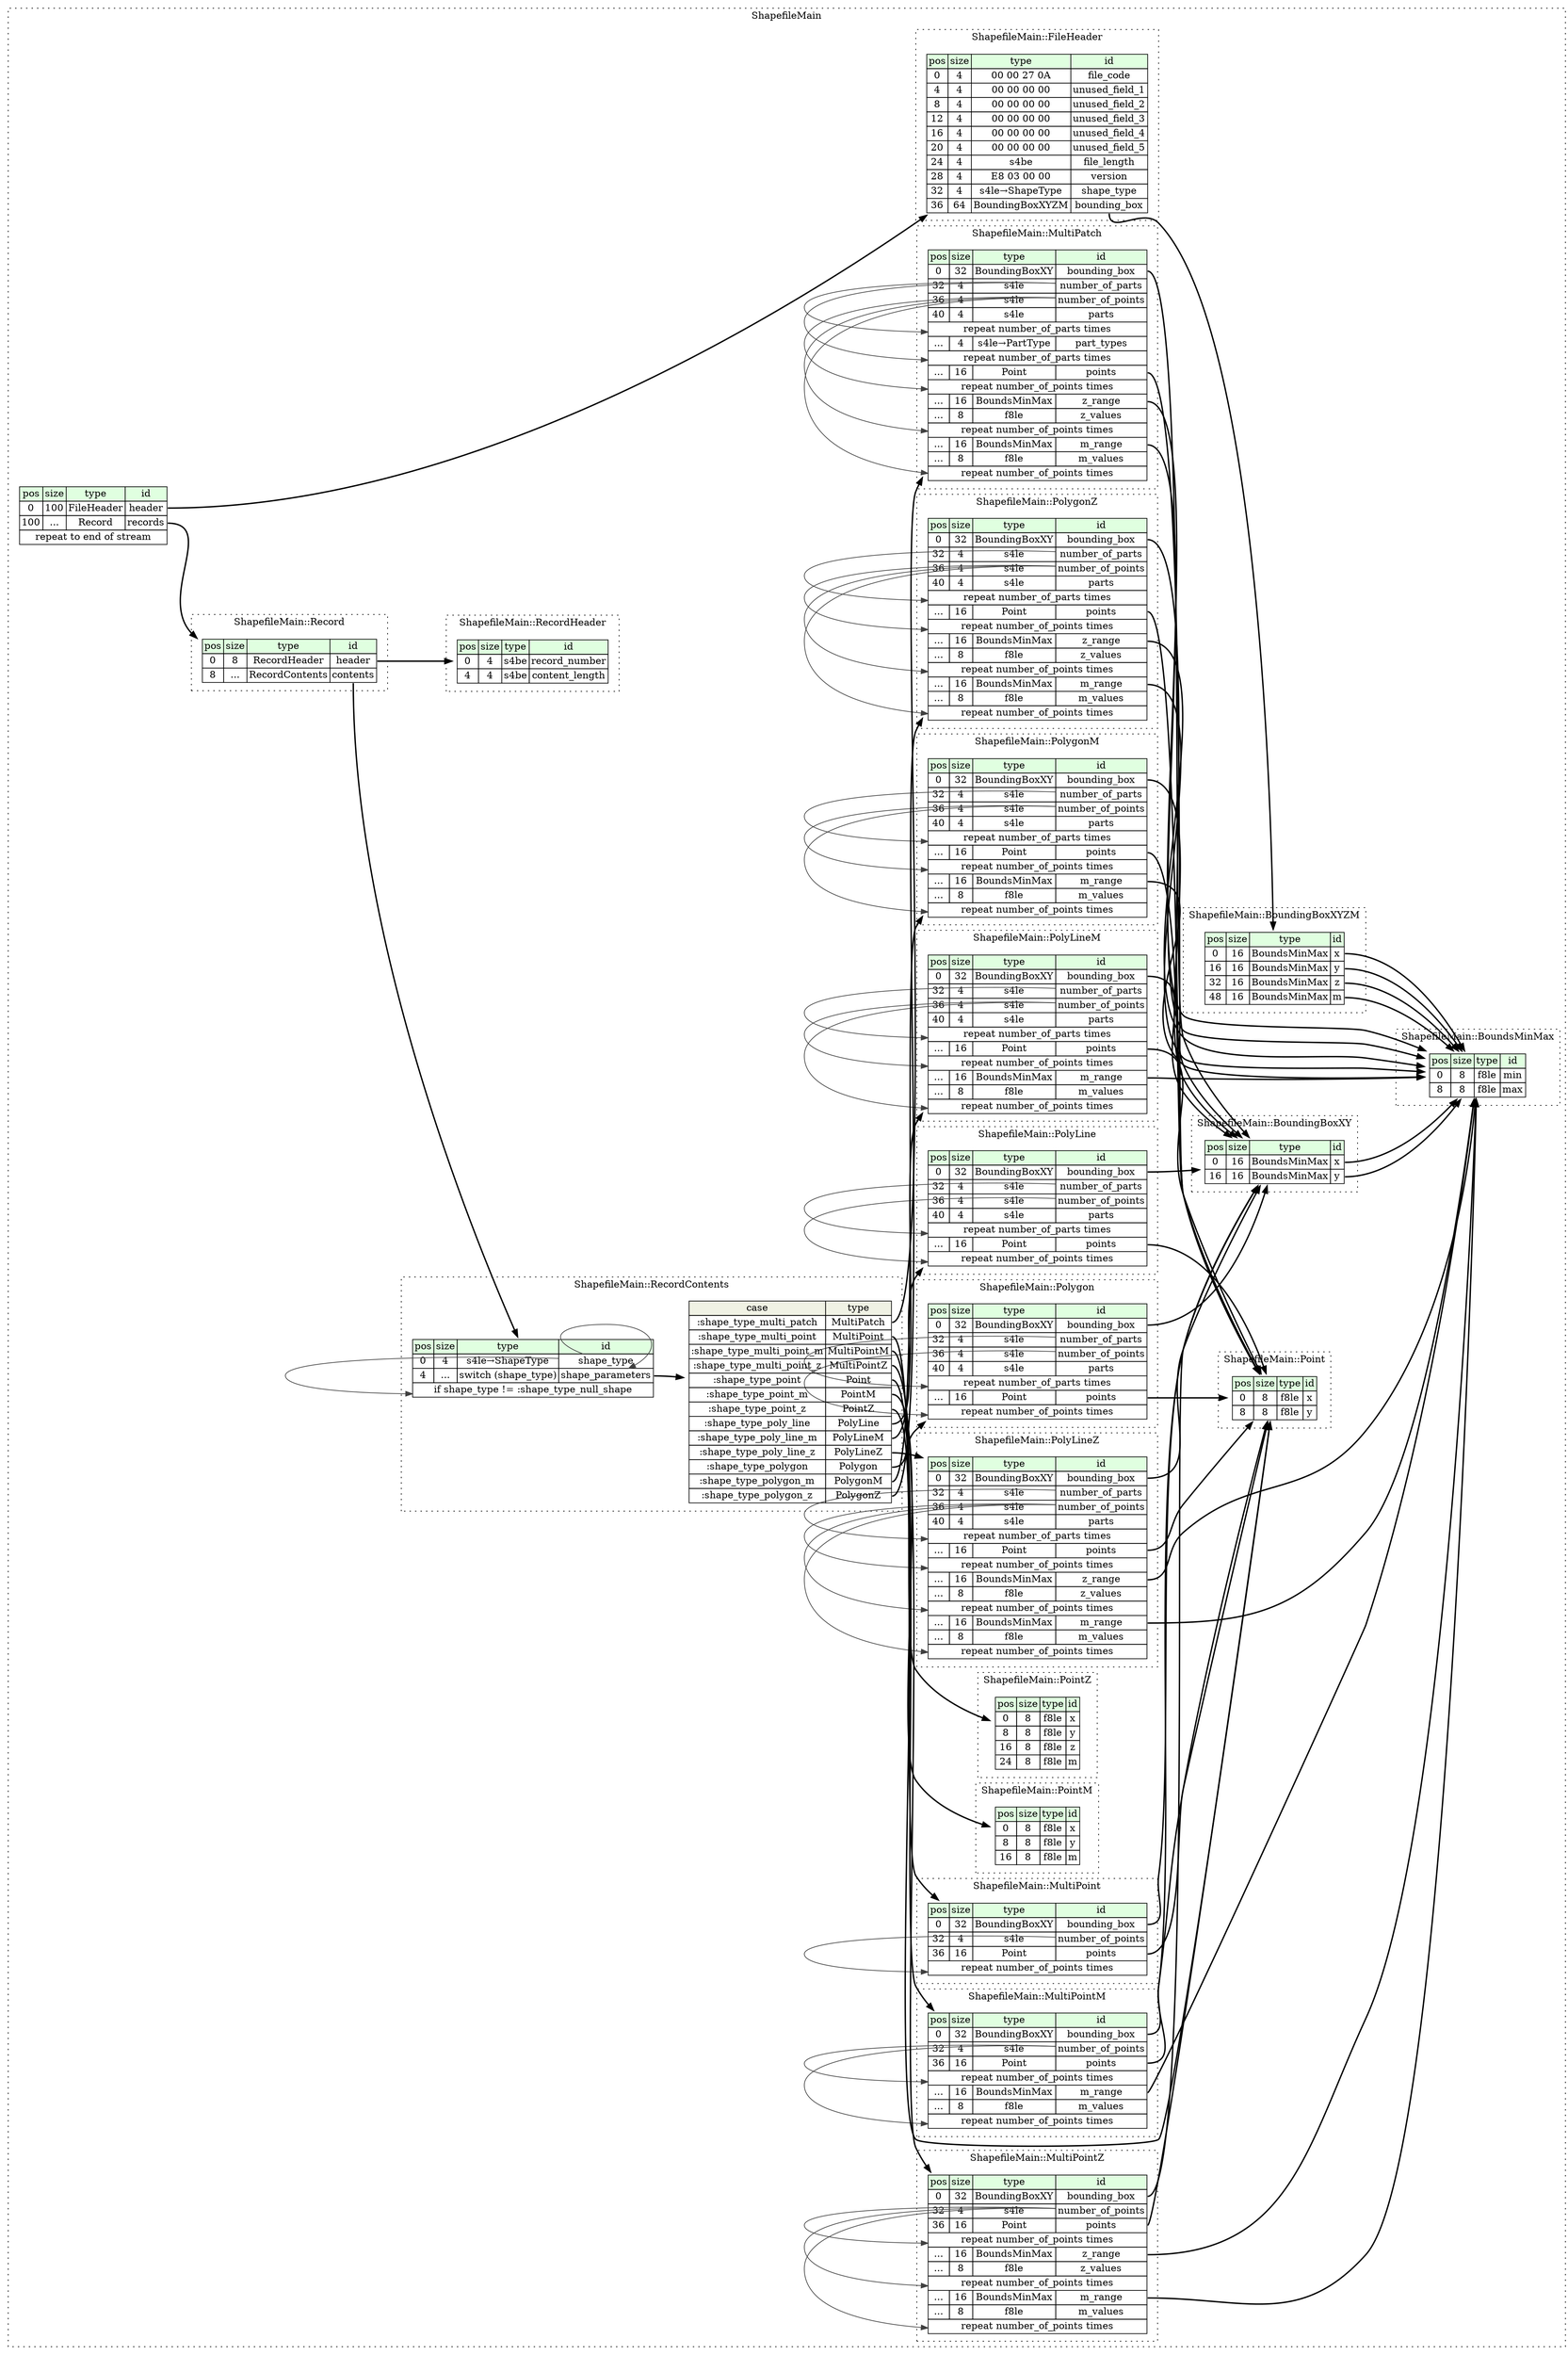 digraph {
	rankdir=LR;
	node [shape=plaintext];
	subgraph cluster__shapefile_main {
		label="ShapefileMain";
		graph[style=dotted];

		shapefile_main__seq [label=<<TABLE BORDER="0" CELLBORDER="1" CELLSPACING="0">
			<TR><TD BGCOLOR="#E0FFE0">pos</TD><TD BGCOLOR="#E0FFE0">size</TD><TD BGCOLOR="#E0FFE0">type</TD><TD BGCOLOR="#E0FFE0">id</TD></TR>
			<TR><TD PORT="header_pos">0</TD><TD PORT="header_size">100</TD><TD>FileHeader</TD><TD PORT="header_type">header</TD></TR>
			<TR><TD PORT="records_pos">100</TD><TD PORT="records_size">...</TD><TD>Record</TD><TD PORT="records_type">records</TD></TR>
			<TR><TD COLSPAN="4" PORT="records__repeat">repeat to end of stream</TD></TR>
		</TABLE>>];
		subgraph cluster__bounding_box_x_y {
			label="ShapefileMain::BoundingBoxXY";
			graph[style=dotted];

			bounding_box_x_y__seq [label=<<TABLE BORDER="0" CELLBORDER="1" CELLSPACING="0">
				<TR><TD BGCOLOR="#E0FFE0">pos</TD><TD BGCOLOR="#E0FFE0">size</TD><TD BGCOLOR="#E0FFE0">type</TD><TD BGCOLOR="#E0FFE0">id</TD></TR>
				<TR><TD PORT="x_pos">0</TD><TD PORT="x_size">16</TD><TD>BoundsMinMax</TD><TD PORT="x_type">x</TD></TR>
				<TR><TD PORT="y_pos">16</TD><TD PORT="y_size">16</TD><TD>BoundsMinMax</TD><TD PORT="y_type">y</TD></TR>
			</TABLE>>];
		}
		subgraph cluster__bounding_box_x_y_z_m {
			label="ShapefileMain::BoundingBoxXYZM";
			graph[style=dotted];

			bounding_box_x_y_z_m__seq [label=<<TABLE BORDER="0" CELLBORDER="1" CELLSPACING="0">
				<TR><TD BGCOLOR="#E0FFE0">pos</TD><TD BGCOLOR="#E0FFE0">size</TD><TD BGCOLOR="#E0FFE0">type</TD><TD BGCOLOR="#E0FFE0">id</TD></TR>
				<TR><TD PORT="x_pos">0</TD><TD PORT="x_size">16</TD><TD>BoundsMinMax</TD><TD PORT="x_type">x</TD></TR>
				<TR><TD PORT="y_pos">16</TD><TD PORT="y_size">16</TD><TD>BoundsMinMax</TD><TD PORT="y_type">y</TD></TR>
				<TR><TD PORT="z_pos">32</TD><TD PORT="z_size">16</TD><TD>BoundsMinMax</TD><TD PORT="z_type">z</TD></TR>
				<TR><TD PORT="m_pos">48</TD><TD PORT="m_size">16</TD><TD>BoundsMinMax</TD><TD PORT="m_type">m</TD></TR>
			</TABLE>>];
		}
		subgraph cluster__bounds_min_max {
			label="ShapefileMain::BoundsMinMax";
			graph[style=dotted];

			bounds_min_max__seq [label=<<TABLE BORDER="0" CELLBORDER="1" CELLSPACING="0">
				<TR><TD BGCOLOR="#E0FFE0">pos</TD><TD BGCOLOR="#E0FFE0">size</TD><TD BGCOLOR="#E0FFE0">type</TD><TD BGCOLOR="#E0FFE0">id</TD></TR>
				<TR><TD PORT="min_pos">0</TD><TD PORT="min_size">8</TD><TD>f8le</TD><TD PORT="min_type">min</TD></TR>
				<TR><TD PORT="max_pos">8</TD><TD PORT="max_size">8</TD><TD>f8le</TD><TD PORT="max_type">max</TD></TR>
			</TABLE>>];
		}
		subgraph cluster__file_header {
			label="ShapefileMain::FileHeader";
			graph[style=dotted];

			file_header__seq [label=<<TABLE BORDER="0" CELLBORDER="1" CELLSPACING="0">
				<TR><TD BGCOLOR="#E0FFE0">pos</TD><TD BGCOLOR="#E0FFE0">size</TD><TD BGCOLOR="#E0FFE0">type</TD><TD BGCOLOR="#E0FFE0">id</TD></TR>
				<TR><TD PORT="file_code_pos">0</TD><TD PORT="file_code_size">4</TD><TD>00 00 27 0A</TD><TD PORT="file_code_type">file_code</TD></TR>
				<TR><TD PORT="unused_field_1_pos">4</TD><TD PORT="unused_field_1_size">4</TD><TD>00 00 00 00</TD><TD PORT="unused_field_1_type">unused_field_1</TD></TR>
				<TR><TD PORT="unused_field_2_pos">8</TD><TD PORT="unused_field_2_size">4</TD><TD>00 00 00 00</TD><TD PORT="unused_field_2_type">unused_field_2</TD></TR>
				<TR><TD PORT="unused_field_3_pos">12</TD><TD PORT="unused_field_3_size">4</TD><TD>00 00 00 00</TD><TD PORT="unused_field_3_type">unused_field_3</TD></TR>
				<TR><TD PORT="unused_field_4_pos">16</TD><TD PORT="unused_field_4_size">4</TD><TD>00 00 00 00</TD><TD PORT="unused_field_4_type">unused_field_4</TD></TR>
				<TR><TD PORT="unused_field_5_pos">20</TD><TD PORT="unused_field_5_size">4</TD><TD>00 00 00 00</TD><TD PORT="unused_field_5_type">unused_field_5</TD></TR>
				<TR><TD PORT="file_length_pos">24</TD><TD PORT="file_length_size">4</TD><TD>s4be</TD><TD PORT="file_length_type">file_length</TD></TR>
				<TR><TD PORT="version_pos">28</TD><TD PORT="version_size">4</TD><TD>E8 03 00 00</TD><TD PORT="version_type">version</TD></TR>
				<TR><TD PORT="shape_type_pos">32</TD><TD PORT="shape_type_size">4</TD><TD>s4le→ShapeType</TD><TD PORT="shape_type_type">shape_type</TD></TR>
				<TR><TD PORT="bounding_box_pos">36</TD><TD PORT="bounding_box_size">64</TD><TD>BoundingBoxXYZM</TD><TD PORT="bounding_box_type">bounding_box</TD></TR>
			</TABLE>>];
		}
		subgraph cluster__multi_patch {
			label="ShapefileMain::MultiPatch";
			graph[style=dotted];

			multi_patch__seq [label=<<TABLE BORDER="0" CELLBORDER="1" CELLSPACING="0">
				<TR><TD BGCOLOR="#E0FFE0">pos</TD><TD BGCOLOR="#E0FFE0">size</TD><TD BGCOLOR="#E0FFE0">type</TD><TD BGCOLOR="#E0FFE0">id</TD></TR>
				<TR><TD PORT="bounding_box_pos">0</TD><TD PORT="bounding_box_size">32</TD><TD>BoundingBoxXY</TD><TD PORT="bounding_box_type">bounding_box</TD></TR>
				<TR><TD PORT="number_of_parts_pos">32</TD><TD PORT="number_of_parts_size">4</TD><TD>s4le</TD><TD PORT="number_of_parts_type">number_of_parts</TD></TR>
				<TR><TD PORT="number_of_points_pos">36</TD><TD PORT="number_of_points_size">4</TD><TD>s4le</TD><TD PORT="number_of_points_type">number_of_points</TD></TR>
				<TR><TD PORT="parts_pos">40</TD><TD PORT="parts_size">4</TD><TD>s4le</TD><TD PORT="parts_type">parts</TD></TR>
				<TR><TD COLSPAN="4" PORT="parts__repeat">repeat number_of_parts times</TD></TR>
				<TR><TD PORT="part_types_pos">...</TD><TD PORT="part_types_size">4</TD><TD>s4le→PartType</TD><TD PORT="part_types_type">part_types</TD></TR>
				<TR><TD COLSPAN="4" PORT="part_types__repeat">repeat number_of_parts times</TD></TR>
				<TR><TD PORT="points_pos">...</TD><TD PORT="points_size">16</TD><TD>Point</TD><TD PORT="points_type">points</TD></TR>
				<TR><TD COLSPAN="4" PORT="points__repeat">repeat number_of_points times</TD></TR>
				<TR><TD PORT="z_range_pos">...</TD><TD PORT="z_range_size">16</TD><TD>BoundsMinMax</TD><TD PORT="z_range_type">z_range</TD></TR>
				<TR><TD PORT="z_values_pos">...</TD><TD PORT="z_values_size">8</TD><TD>f8le</TD><TD PORT="z_values_type">z_values</TD></TR>
				<TR><TD COLSPAN="4" PORT="z_values__repeat">repeat number_of_points times</TD></TR>
				<TR><TD PORT="m_range_pos">...</TD><TD PORT="m_range_size">16</TD><TD>BoundsMinMax</TD><TD PORT="m_range_type">m_range</TD></TR>
				<TR><TD PORT="m_values_pos">...</TD><TD PORT="m_values_size">8</TD><TD>f8le</TD><TD PORT="m_values_type">m_values</TD></TR>
				<TR><TD COLSPAN="4" PORT="m_values__repeat">repeat number_of_points times</TD></TR>
			</TABLE>>];
		}
		subgraph cluster__multi_point {
			label="ShapefileMain::MultiPoint";
			graph[style=dotted];

			multi_point__seq [label=<<TABLE BORDER="0" CELLBORDER="1" CELLSPACING="0">
				<TR><TD BGCOLOR="#E0FFE0">pos</TD><TD BGCOLOR="#E0FFE0">size</TD><TD BGCOLOR="#E0FFE0">type</TD><TD BGCOLOR="#E0FFE0">id</TD></TR>
				<TR><TD PORT="bounding_box_pos">0</TD><TD PORT="bounding_box_size">32</TD><TD>BoundingBoxXY</TD><TD PORT="bounding_box_type">bounding_box</TD></TR>
				<TR><TD PORT="number_of_points_pos">32</TD><TD PORT="number_of_points_size">4</TD><TD>s4le</TD><TD PORT="number_of_points_type">number_of_points</TD></TR>
				<TR><TD PORT="points_pos">36</TD><TD PORT="points_size">16</TD><TD>Point</TD><TD PORT="points_type">points</TD></TR>
				<TR><TD COLSPAN="4" PORT="points__repeat">repeat number_of_points times</TD></TR>
			</TABLE>>];
		}
		subgraph cluster__multi_point_m {
			label="ShapefileMain::MultiPointM";
			graph[style=dotted];

			multi_point_m__seq [label=<<TABLE BORDER="0" CELLBORDER="1" CELLSPACING="0">
				<TR><TD BGCOLOR="#E0FFE0">pos</TD><TD BGCOLOR="#E0FFE0">size</TD><TD BGCOLOR="#E0FFE0">type</TD><TD BGCOLOR="#E0FFE0">id</TD></TR>
				<TR><TD PORT="bounding_box_pos">0</TD><TD PORT="bounding_box_size">32</TD><TD>BoundingBoxXY</TD><TD PORT="bounding_box_type">bounding_box</TD></TR>
				<TR><TD PORT="number_of_points_pos">32</TD><TD PORT="number_of_points_size">4</TD><TD>s4le</TD><TD PORT="number_of_points_type">number_of_points</TD></TR>
				<TR><TD PORT="points_pos">36</TD><TD PORT="points_size">16</TD><TD>Point</TD><TD PORT="points_type">points</TD></TR>
				<TR><TD COLSPAN="4" PORT="points__repeat">repeat number_of_points times</TD></TR>
				<TR><TD PORT="m_range_pos">...</TD><TD PORT="m_range_size">16</TD><TD>BoundsMinMax</TD><TD PORT="m_range_type">m_range</TD></TR>
				<TR><TD PORT="m_values_pos">...</TD><TD PORT="m_values_size">8</TD><TD>f8le</TD><TD PORT="m_values_type">m_values</TD></TR>
				<TR><TD COLSPAN="4" PORT="m_values__repeat">repeat number_of_points times</TD></TR>
			</TABLE>>];
		}
		subgraph cluster__multi_point_z {
			label="ShapefileMain::MultiPointZ";
			graph[style=dotted];

			multi_point_z__seq [label=<<TABLE BORDER="0" CELLBORDER="1" CELLSPACING="0">
				<TR><TD BGCOLOR="#E0FFE0">pos</TD><TD BGCOLOR="#E0FFE0">size</TD><TD BGCOLOR="#E0FFE0">type</TD><TD BGCOLOR="#E0FFE0">id</TD></TR>
				<TR><TD PORT="bounding_box_pos">0</TD><TD PORT="bounding_box_size">32</TD><TD>BoundingBoxXY</TD><TD PORT="bounding_box_type">bounding_box</TD></TR>
				<TR><TD PORT="number_of_points_pos">32</TD><TD PORT="number_of_points_size">4</TD><TD>s4le</TD><TD PORT="number_of_points_type">number_of_points</TD></TR>
				<TR><TD PORT="points_pos">36</TD><TD PORT="points_size">16</TD><TD>Point</TD><TD PORT="points_type">points</TD></TR>
				<TR><TD COLSPAN="4" PORT="points__repeat">repeat number_of_points times</TD></TR>
				<TR><TD PORT="z_range_pos">...</TD><TD PORT="z_range_size">16</TD><TD>BoundsMinMax</TD><TD PORT="z_range_type">z_range</TD></TR>
				<TR><TD PORT="z_values_pos">...</TD><TD PORT="z_values_size">8</TD><TD>f8le</TD><TD PORT="z_values_type">z_values</TD></TR>
				<TR><TD COLSPAN="4" PORT="z_values__repeat">repeat number_of_points times</TD></TR>
				<TR><TD PORT="m_range_pos">...</TD><TD PORT="m_range_size">16</TD><TD>BoundsMinMax</TD><TD PORT="m_range_type">m_range</TD></TR>
				<TR><TD PORT="m_values_pos">...</TD><TD PORT="m_values_size">8</TD><TD>f8le</TD><TD PORT="m_values_type">m_values</TD></TR>
				<TR><TD COLSPAN="4" PORT="m_values__repeat">repeat number_of_points times</TD></TR>
			</TABLE>>];
		}
		subgraph cluster__point {
			label="ShapefileMain::Point";
			graph[style=dotted];

			point__seq [label=<<TABLE BORDER="0" CELLBORDER="1" CELLSPACING="0">
				<TR><TD BGCOLOR="#E0FFE0">pos</TD><TD BGCOLOR="#E0FFE0">size</TD><TD BGCOLOR="#E0FFE0">type</TD><TD BGCOLOR="#E0FFE0">id</TD></TR>
				<TR><TD PORT="x_pos">0</TD><TD PORT="x_size">8</TD><TD>f8le</TD><TD PORT="x_type">x</TD></TR>
				<TR><TD PORT="y_pos">8</TD><TD PORT="y_size">8</TD><TD>f8le</TD><TD PORT="y_type">y</TD></TR>
			</TABLE>>];
		}
		subgraph cluster__point_m {
			label="ShapefileMain::PointM";
			graph[style=dotted];

			point_m__seq [label=<<TABLE BORDER="0" CELLBORDER="1" CELLSPACING="0">
				<TR><TD BGCOLOR="#E0FFE0">pos</TD><TD BGCOLOR="#E0FFE0">size</TD><TD BGCOLOR="#E0FFE0">type</TD><TD BGCOLOR="#E0FFE0">id</TD></TR>
				<TR><TD PORT="x_pos">0</TD><TD PORT="x_size">8</TD><TD>f8le</TD><TD PORT="x_type">x</TD></TR>
				<TR><TD PORT="y_pos">8</TD><TD PORT="y_size">8</TD><TD>f8le</TD><TD PORT="y_type">y</TD></TR>
				<TR><TD PORT="m_pos">16</TD><TD PORT="m_size">8</TD><TD>f8le</TD><TD PORT="m_type">m</TD></TR>
			</TABLE>>];
		}
		subgraph cluster__point_z {
			label="ShapefileMain::PointZ";
			graph[style=dotted];

			point_z__seq [label=<<TABLE BORDER="0" CELLBORDER="1" CELLSPACING="0">
				<TR><TD BGCOLOR="#E0FFE0">pos</TD><TD BGCOLOR="#E0FFE0">size</TD><TD BGCOLOR="#E0FFE0">type</TD><TD BGCOLOR="#E0FFE0">id</TD></TR>
				<TR><TD PORT="x_pos">0</TD><TD PORT="x_size">8</TD><TD>f8le</TD><TD PORT="x_type">x</TD></TR>
				<TR><TD PORT="y_pos">8</TD><TD PORT="y_size">8</TD><TD>f8le</TD><TD PORT="y_type">y</TD></TR>
				<TR><TD PORT="z_pos">16</TD><TD PORT="z_size">8</TD><TD>f8le</TD><TD PORT="z_type">z</TD></TR>
				<TR><TD PORT="m_pos">24</TD><TD PORT="m_size">8</TD><TD>f8le</TD><TD PORT="m_type">m</TD></TR>
			</TABLE>>];
		}
		subgraph cluster__poly_line {
			label="ShapefileMain::PolyLine";
			graph[style=dotted];

			poly_line__seq [label=<<TABLE BORDER="0" CELLBORDER="1" CELLSPACING="0">
				<TR><TD BGCOLOR="#E0FFE0">pos</TD><TD BGCOLOR="#E0FFE0">size</TD><TD BGCOLOR="#E0FFE0">type</TD><TD BGCOLOR="#E0FFE0">id</TD></TR>
				<TR><TD PORT="bounding_box_pos">0</TD><TD PORT="bounding_box_size">32</TD><TD>BoundingBoxXY</TD><TD PORT="bounding_box_type">bounding_box</TD></TR>
				<TR><TD PORT="number_of_parts_pos">32</TD><TD PORT="number_of_parts_size">4</TD><TD>s4le</TD><TD PORT="number_of_parts_type">number_of_parts</TD></TR>
				<TR><TD PORT="number_of_points_pos">36</TD><TD PORT="number_of_points_size">4</TD><TD>s4le</TD><TD PORT="number_of_points_type">number_of_points</TD></TR>
				<TR><TD PORT="parts_pos">40</TD><TD PORT="parts_size">4</TD><TD>s4le</TD><TD PORT="parts_type">parts</TD></TR>
				<TR><TD COLSPAN="4" PORT="parts__repeat">repeat number_of_parts times</TD></TR>
				<TR><TD PORT="points_pos">...</TD><TD PORT="points_size">16</TD><TD>Point</TD><TD PORT="points_type">points</TD></TR>
				<TR><TD COLSPAN="4" PORT="points__repeat">repeat number_of_points times</TD></TR>
			</TABLE>>];
		}
		subgraph cluster__poly_line_m {
			label="ShapefileMain::PolyLineM";
			graph[style=dotted];

			poly_line_m__seq [label=<<TABLE BORDER="0" CELLBORDER="1" CELLSPACING="0">
				<TR><TD BGCOLOR="#E0FFE0">pos</TD><TD BGCOLOR="#E0FFE0">size</TD><TD BGCOLOR="#E0FFE0">type</TD><TD BGCOLOR="#E0FFE0">id</TD></TR>
				<TR><TD PORT="bounding_box_pos">0</TD><TD PORT="bounding_box_size">32</TD><TD>BoundingBoxXY</TD><TD PORT="bounding_box_type">bounding_box</TD></TR>
				<TR><TD PORT="number_of_parts_pos">32</TD><TD PORT="number_of_parts_size">4</TD><TD>s4le</TD><TD PORT="number_of_parts_type">number_of_parts</TD></TR>
				<TR><TD PORT="number_of_points_pos">36</TD><TD PORT="number_of_points_size">4</TD><TD>s4le</TD><TD PORT="number_of_points_type">number_of_points</TD></TR>
				<TR><TD PORT="parts_pos">40</TD><TD PORT="parts_size">4</TD><TD>s4le</TD><TD PORT="parts_type">parts</TD></TR>
				<TR><TD COLSPAN="4" PORT="parts__repeat">repeat number_of_parts times</TD></TR>
				<TR><TD PORT="points_pos">...</TD><TD PORT="points_size">16</TD><TD>Point</TD><TD PORT="points_type">points</TD></TR>
				<TR><TD COLSPAN="4" PORT="points__repeat">repeat number_of_points times</TD></TR>
				<TR><TD PORT="m_range_pos">...</TD><TD PORT="m_range_size">16</TD><TD>BoundsMinMax</TD><TD PORT="m_range_type">m_range</TD></TR>
				<TR><TD PORT="m_values_pos">...</TD><TD PORT="m_values_size">8</TD><TD>f8le</TD><TD PORT="m_values_type">m_values</TD></TR>
				<TR><TD COLSPAN="4" PORT="m_values__repeat">repeat number_of_points times</TD></TR>
			</TABLE>>];
		}
		subgraph cluster__poly_line_z {
			label="ShapefileMain::PolyLineZ";
			graph[style=dotted];

			poly_line_z__seq [label=<<TABLE BORDER="0" CELLBORDER="1" CELLSPACING="0">
				<TR><TD BGCOLOR="#E0FFE0">pos</TD><TD BGCOLOR="#E0FFE0">size</TD><TD BGCOLOR="#E0FFE0">type</TD><TD BGCOLOR="#E0FFE0">id</TD></TR>
				<TR><TD PORT="bounding_box_pos">0</TD><TD PORT="bounding_box_size">32</TD><TD>BoundingBoxXY</TD><TD PORT="bounding_box_type">bounding_box</TD></TR>
				<TR><TD PORT="number_of_parts_pos">32</TD><TD PORT="number_of_parts_size">4</TD><TD>s4le</TD><TD PORT="number_of_parts_type">number_of_parts</TD></TR>
				<TR><TD PORT="number_of_points_pos">36</TD><TD PORT="number_of_points_size">4</TD><TD>s4le</TD><TD PORT="number_of_points_type">number_of_points</TD></TR>
				<TR><TD PORT="parts_pos">40</TD><TD PORT="parts_size">4</TD><TD>s4le</TD><TD PORT="parts_type">parts</TD></TR>
				<TR><TD COLSPAN="4" PORT="parts__repeat">repeat number_of_parts times</TD></TR>
				<TR><TD PORT="points_pos">...</TD><TD PORT="points_size">16</TD><TD>Point</TD><TD PORT="points_type">points</TD></TR>
				<TR><TD COLSPAN="4" PORT="points__repeat">repeat number_of_points times</TD></TR>
				<TR><TD PORT="z_range_pos">...</TD><TD PORT="z_range_size">16</TD><TD>BoundsMinMax</TD><TD PORT="z_range_type">z_range</TD></TR>
				<TR><TD PORT="z_values_pos">...</TD><TD PORT="z_values_size">8</TD><TD>f8le</TD><TD PORT="z_values_type">z_values</TD></TR>
				<TR><TD COLSPAN="4" PORT="z_values__repeat">repeat number_of_points times</TD></TR>
				<TR><TD PORT="m_range_pos">...</TD><TD PORT="m_range_size">16</TD><TD>BoundsMinMax</TD><TD PORT="m_range_type">m_range</TD></TR>
				<TR><TD PORT="m_values_pos">...</TD><TD PORT="m_values_size">8</TD><TD>f8le</TD><TD PORT="m_values_type">m_values</TD></TR>
				<TR><TD COLSPAN="4" PORT="m_values__repeat">repeat number_of_points times</TD></TR>
			</TABLE>>];
		}
		subgraph cluster__polygon {
			label="ShapefileMain::Polygon";
			graph[style=dotted];

			polygon__seq [label=<<TABLE BORDER="0" CELLBORDER="1" CELLSPACING="0">
				<TR><TD BGCOLOR="#E0FFE0">pos</TD><TD BGCOLOR="#E0FFE0">size</TD><TD BGCOLOR="#E0FFE0">type</TD><TD BGCOLOR="#E0FFE0">id</TD></TR>
				<TR><TD PORT="bounding_box_pos">0</TD><TD PORT="bounding_box_size">32</TD><TD>BoundingBoxXY</TD><TD PORT="bounding_box_type">bounding_box</TD></TR>
				<TR><TD PORT="number_of_parts_pos">32</TD><TD PORT="number_of_parts_size">4</TD><TD>s4le</TD><TD PORT="number_of_parts_type">number_of_parts</TD></TR>
				<TR><TD PORT="number_of_points_pos">36</TD><TD PORT="number_of_points_size">4</TD><TD>s4le</TD><TD PORT="number_of_points_type">number_of_points</TD></TR>
				<TR><TD PORT="parts_pos">40</TD><TD PORT="parts_size">4</TD><TD>s4le</TD><TD PORT="parts_type">parts</TD></TR>
				<TR><TD COLSPAN="4" PORT="parts__repeat">repeat number_of_parts times</TD></TR>
				<TR><TD PORT="points_pos">...</TD><TD PORT="points_size">16</TD><TD>Point</TD><TD PORT="points_type">points</TD></TR>
				<TR><TD COLSPAN="4" PORT="points__repeat">repeat number_of_points times</TD></TR>
			</TABLE>>];
		}
		subgraph cluster__polygon_m {
			label="ShapefileMain::PolygonM";
			graph[style=dotted];

			polygon_m__seq [label=<<TABLE BORDER="0" CELLBORDER="1" CELLSPACING="0">
				<TR><TD BGCOLOR="#E0FFE0">pos</TD><TD BGCOLOR="#E0FFE0">size</TD><TD BGCOLOR="#E0FFE0">type</TD><TD BGCOLOR="#E0FFE0">id</TD></TR>
				<TR><TD PORT="bounding_box_pos">0</TD><TD PORT="bounding_box_size">32</TD><TD>BoundingBoxXY</TD><TD PORT="bounding_box_type">bounding_box</TD></TR>
				<TR><TD PORT="number_of_parts_pos">32</TD><TD PORT="number_of_parts_size">4</TD><TD>s4le</TD><TD PORT="number_of_parts_type">number_of_parts</TD></TR>
				<TR><TD PORT="number_of_points_pos">36</TD><TD PORT="number_of_points_size">4</TD><TD>s4le</TD><TD PORT="number_of_points_type">number_of_points</TD></TR>
				<TR><TD PORT="parts_pos">40</TD><TD PORT="parts_size">4</TD><TD>s4le</TD><TD PORT="parts_type">parts</TD></TR>
				<TR><TD COLSPAN="4" PORT="parts__repeat">repeat number_of_parts times</TD></TR>
				<TR><TD PORT="points_pos">...</TD><TD PORT="points_size">16</TD><TD>Point</TD><TD PORT="points_type">points</TD></TR>
				<TR><TD COLSPAN="4" PORT="points__repeat">repeat number_of_points times</TD></TR>
				<TR><TD PORT="m_range_pos">...</TD><TD PORT="m_range_size">16</TD><TD>BoundsMinMax</TD><TD PORT="m_range_type">m_range</TD></TR>
				<TR><TD PORT="m_values_pos">...</TD><TD PORT="m_values_size">8</TD><TD>f8le</TD><TD PORT="m_values_type">m_values</TD></TR>
				<TR><TD COLSPAN="4" PORT="m_values__repeat">repeat number_of_points times</TD></TR>
			</TABLE>>];
		}
		subgraph cluster__polygon_z {
			label="ShapefileMain::PolygonZ";
			graph[style=dotted];

			polygon_z__seq [label=<<TABLE BORDER="0" CELLBORDER="1" CELLSPACING="0">
				<TR><TD BGCOLOR="#E0FFE0">pos</TD><TD BGCOLOR="#E0FFE0">size</TD><TD BGCOLOR="#E0FFE0">type</TD><TD BGCOLOR="#E0FFE0">id</TD></TR>
				<TR><TD PORT="bounding_box_pos">0</TD><TD PORT="bounding_box_size">32</TD><TD>BoundingBoxXY</TD><TD PORT="bounding_box_type">bounding_box</TD></TR>
				<TR><TD PORT="number_of_parts_pos">32</TD><TD PORT="number_of_parts_size">4</TD><TD>s4le</TD><TD PORT="number_of_parts_type">number_of_parts</TD></TR>
				<TR><TD PORT="number_of_points_pos">36</TD><TD PORT="number_of_points_size">4</TD><TD>s4le</TD><TD PORT="number_of_points_type">number_of_points</TD></TR>
				<TR><TD PORT="parts_pos">40</TD><TD PORT="parts_size">4</TD><TD>s4le</TD><TD PORT="parts_type">parts</TD></TR>
				<TR><TD COLSPAN="4" PORT="parts__repeat">repeat number_of_parts times</TD></TR>
				<TR><TD PORT="points_pos">...</TD><TD PORT="points_size">16</TD><TD>Point</TD><TD PORT="points_type">points</TD></TR>
				<TR><TD COLSPAN="4" PORT="points__repeat">repeat number_of_points times</TD></TR>
				<TR><TD PORT="z_range_pos">...</TD><TD PORT="z_range_size">16</TD><TD>BoundsMinMax</TD><TD PORT="z_range_type">z_range</TD></TR>
				<TR><TD PORT="z_values_pos">...</TD><TD PORT="z_values_size">8</TD><TD>f8le</TD><TD PORT="z_values_type">z_values</TD></TR>
				<TR><TD COLSPAN="4" PORT="z_values__repeat">repeat number_of_points times</TD></TR>
				<TR><TD PORT="m_range_pos">...</TD><TD PORT="m_range_size">16</TD><TD>BoundsMinMax</TD><TD PORT="m_range_type">m_range</TD></TR>
				<TR><TD PORT="m_values_pos">...</TD><TD PORT="m_values_size">8</TD><TD>f8le</TD><TD PORT="m_values_type">m_values</TD></TR>
				<TR><TD COLSPAN="4" PORT="m_values__repeat">repeat number_of_points times</TD></TR>
			</TABLE>>];
		}
		subgraph cluster__record {
			label="ShapefileMain::Record";
			graph[style=dotted];

			record__seq [label=<<TABLE BORDER="0" CELLBORDER="1" CELLSPACING="0">
				<TR><TD BGCOLOR="#E0FFE0">pos</TD><TD BGCOLOR="#E0FFE0">size</TD><TD BGCOLOR="#E0FFE0">type</TD><TD BGCOLOR="#E0FFE0">id</TD></TR>
				<TR><TD PORT="header_pos">0</TD><TD PORT="header_size">8</TD><TD>RecordHeader</TD><TD PORT="header_type">header</TD></TR>
				<TR><TD PORT="contents_pos">8</TD><TD PORT="contents_size">...</TD><TD>RecordContents</TD><TD PORT="contents_type">contents</TD></TR>
			</TABLE>>];
		}
		subgraph cluster__record_contents {
			label="ShapefileMain::RecordContents";
			graph[style=dotted];

			record_contents__seq [label=<<TABLE BORDER="0" CELLBORDER="1" CELLSPACING="0">
				<TR><TD BGCOLOR="#E0FFE0">pos</TD><TD BGCOLOR="#E0FFE0">size</TD><TD BGCOLOR="#E0FFE0">type</TD><TD BGCOLOR="#E0FFE0">id</TD></TR>
				<TR><TD PORT="shape_type_pos">0</TD><TD PORT="shape_type_size">4</TD><TD>s4le→ShapeType</TD><TD PORT="shape_type_type">shape_type</TD></TR>
				<TR><TD PORT="shape_parameters_pos">4</TD><TD PORT="shape_parameters_size">...</TD><TD>switch (shape_type)</TD><TD PORT="shape_parameters_type">shape_parameters</TD></TR>
				<TR><TD COLSPAN="4" PORT="shape_parameters__if">if shape_type != :shape_type_null_shape</TD></TR>
			</TABLE>>];
record_contents__seq_shape_parameters_switch [label=<<TABLE BORDER="0" CELLBORDER="1" CELLSPACING="0">
	<TR><TD BGCOLOR="#F0F2E4">case</TD><TD BGCOLOR="#F0F2E4">type</TD></TR>
	<TR><TD>:shape_type_multi_patch</TD><TD PORT="case0">MultiPatch</TD></TR>
	<TR><TD>:shape_type_multi_point</TD><TD PORT="case1">MultiPoint</TD></TR>
	<TR><TD>:shape_type_multi_point_m</TD><TD PORT="case2">MultiPointM</TD></TR>
	<TR><TD>:shape_type_multi_point_z</TD><TD PORT="case3">MultiPointZ</TD></TR>
	<TR><TD>:shape_type_point</TD><TD PORT="case4">Point</TD></TR>
	<TR><TD>:shape_type_point_m</TD><TD PORT="case5">PointM</TD></TR>
	<TR><TD>:shape_type_point_z</TD><TD PORT="case6">PointZ</TD></TR>
	<TR><TD>:shape_type_poly_line</TD><TD PORT="case7">PolyLine</TD></TR>
	<TR><TD>:shape_type_poly_line_m</TD><TD PORT="case8">PolyLineM</TD></TR>
	<TR><TD>:shape_type_poly_line_z</TD><TD PORT="case9">PolyLineZ</TD></TR>
	<TR><TD>:shape_type_polygon</TD><TD PORT="case10">Polygon</TD></TR>
	<TR><TD>:shape_type_polygon_m</TD><TD PORT="case11">PolygonM</TD></TR>
	<TR><TD>:shape_type_polygon_z</TD><TD PORT="case12">PolygonZ</TD></TR>
</TABLE>>];
		}
		subgraph cluster__record_header {
			label="ShapefileMain::RecordHeader";
			graph[style=dotted];

			record_header__seq [label=<<TABLE BORDER="0" CELLBORDER="1" CELLSPACING="0">
				<TR><TD BGCOLOR="#E0FFE0">pos</TD><TD BGCOLOR="#E0FFE0">size</TD><TD BGCOLOR="#E0FFE0">type</TD><TD BGCOLOR="#E0FFE0">id</TD></TR>
				<TR><TD PORT="record_number_pos">0</TD><TD PORT="record_number_size">4</TD><TD>s4be</TD><TD PORT="record_number_type">record_number</TD></TR>
				<TR><TD PORT="content_length_pos">4</TD><TD PORT="content_length_size">4</TD><TD>s4be</TD><TD PORT="content_length_type">content_length</TD></TR>
			</TABLE>>];
		}
	}
	shapefile_main__seq:header_type -> file_header__seq [style=bold];
	shapefile_main__seq:records_type -> record__seq [style=bold];
	bounding_box_x_y__seq:x_type -> bounds_min_max__seq [style=bold];
	bounding_box_x_y__seq:y_type -> bounds_min_max__seq [style=bold];
	bounding_box_x_y_z_m__seq:x_type -> bounds_min_max__seq [style=bold];
	bounding_box_x_y_z_m__seq:y_type -> bounds_min_max__seq [style=bold];
	bounding_box_x_y_z_m__seq:z_type -> bounds_min_max__seq [style=bold];
	bounding_box_x_y_z_m__seq:m_type -> bounds_min_max__seq [style=bold];
	file_header__seq:bounding_box_type -> bounding_box_x_y_z_m__seq [style=bold];
	multi_patch__seq:bounding_box_type -> bounding_box_x_y__seq [style=bold];
	multi_patch__seq:number_of_parts_type -> multi_patch__seq:parts__repeat [color="#404040"];
	multi_patch__seq:number_of_parts_type -> multi_patch__seq:part_types__repeat [color="#404040"];
	multi_patch__seq:points_type -> point__seq [style=bold];
	multi_patch__seq:number_of_points_type -> multi_patch__seq:points__repeat [color="#404040"];
	multi_patch__seq:z_range_type -> bounds_min_max__seq [style=bold];
	multi_patch__seq:number_of_points_type -> multi_patch__seq:z_values__repeat [color="#404040"];
	multi_patch__seq:m_range_type -> bounds_min_max__seq [style=bold];
	multi_patch__seq:number_of_points_type -> multi_patch__seq:m_values__repeat [color="#404040"];
	multi_point__seq:bounding_box_type -> bounding_box_x_y__seq [style=bold];
	multi_point__seq:points_type -> point__seq [style=bold];
	multi_point__seq:number_of_points_type -> multi_point__seq:points__repeat [color="#404040"];
	multi_point_m__seq:bounding_box_type -> bounding_box_x_y__seq [style=bold];
	multi_point_m__seq:points_type -> point__seq [style=bold];
	multi_point_m__seq:number_of_points_type -> multi_point_m__seq:points__repeat [color="#404040"];
	multi_point_m__seq:m_range_type -> bounds_min_max__seq [style=bold];
	multi_point_m__seq:number_of_points_type -> multi_point_m__seq:m_values__repeat [color="#404040"];
	multi_point_z__seq:bounding_box_type -> bounding_box_x_y__seq [style=bold];
	multi_point_z__seq:points_type -> point__seq [style=bold];
	multi_point_z__seq:number_of_points_type -> multi_point_z__seq:points__repeat [color="#404040"];
	multi_point_z__seq:z_range_type -> bounds_min_max__seq [style=bold];
	multi_point_z__seq:number_of_points_type -> multi_point_z__seq:z_values__repeat [color="#404040"];
	multi_point_z__seq:m_range_type -> bounds_min_max__seq [style=bold];
	multi_point_z__seq:number_of_points_type -> multi_point_z__seq:m_values__repeat [color="#404040"];
	poly_line__seq:bounding_box_type -> bounding_box_x_y__seq [style=bold];
	poly_line__seq:number_of_parts_type -> poly_line__seq:parts__repeat [color="#404040"];
	poly_line__seq:points_type -> point__seq [style=bold];
	poly_line__seq:number_of_points_type -> poly_line__seq:points__repeat [color="#404040"];
	poly_line_m__seq:bounding_box_type -> bounding_box_x_y__seq [style=bold];
	poly_line_m__seq:number_of_parts_type -> poly_line_m__seq:parts__repeat [color="#404040"];
	poly_line_m__seq:points_type -> point__seq [style=bold];
	poly_line_m__seq:number_of_points_type -> poly_line_m__seq:points__repeat [color="#404040"];
	poly_line_m__seq:m_range_type -> bounds_min_max__seq [style=bold];
	poly_line_m__seq:number_of_points_type -> poly_line_m__seq:m_values__repeat [color="#404040"];
	poly_line_z__seq:bounding_box_type -> bounding_box_x_y__seq [style=bold];
	poly_line_z__seq:number_of_parts_type -> poly_line_z__seq:parts__repeat [color="#404040"];
	poly_line_z__seq:points_type -> point__seq [style=bold];
	poly_line_z__seq:number_of_points_type -> poly_line_z__seq:points__repeat [color="#404040"];
	poly_line_z__seq:z_range_type -> bounds_min_max__seq [style=bold];
	poly_line_z__seq:number_of_points_type -> poly_line_z__seq:z_values__repeat [color="#404040"];
	poly_line_z__seq:m_range_type -> bounds_min_max__seq [style=bold];
	poly_line_z__seq:number_of_points_type -> poly_line_z__seq:m_values__repeat [color="#404040"];
	polygon__seq:bounding_box_type -> bounding_box_x_y__seq [style=bold];
	polygon__seq:number_of_parts_type -> polygon__seq:parts__repeat [color="#404040"];
	polygon__seq:points_type -> point__seq [style=bold];
	polygon__seq:number_of_points_type -> polygon__seq:points__repeat [color="#404040"];
	polygon_m__seq:bounding_box_type -> bounding_box_x_y__seq [style=bold];
	polygon_m__seq:number_of_parts_type -> polygon_m__seq:parts__repeat [color="#404040"];
	polygon_m__seq:points_type -> point__seq [style=bold];
	polygon_m__seq:number_of_points_type -> polygon_m__seq:points__repeat [color="#404040"];
	polygon_m__seq:m_range_type -> bounds_min_max__seq [style=bold];
	polygon_m__seq:number_of_points_type -> polygon_m__seq:m_values__repeat [color="#404040"];
	polygon_z__seq:bounding_box_type -> bounding_box_x_y__seq [style=bold];
	polygon_z__seq:number_of_parts_type -> polygon_z__seq:parts__repeat [color="#404040"];
	polygon_z__seq:points_type -> point__seq [style=bold];
	polygon_z__seq:number_of_points_type -> polygon_z__seq:points__repeat [color="#404040"];
	polygon_z__seq:z_range_type -> bounds_min_max__seq [style=bold];
	polygon_z__seq:number_of_points_type -> polygon_z__seq:z_values__repeat [color="#404040"];
	polygon_z__seq:m_range_type -> bounds_min_max__seq [style=bold];
	polygon_z__seq:number_of_points_type -> polygon_z__seq:m_values__repeat [color="#404040"];
	record__seq:header_type -> record_header__seq [style=bold];
	record__seq:contents_type -> record_contents__seq [style=bold];
	record_contents__seq:shape_parameters_type -> record_contents__seq_shape_parameters_switch [style=bold];
	record_contents__seq_shape_parameters_switch:case0 -> multi_patch__seq [style=bold];
	record_contents__seq_shape_parameters_switch:case1 -> multi_point__seq [style=bold];
	record_contents__seq_shape_parameters_switch:case2 -> multi_point_m__seq [style=bold];
	record_contents__seq_shape_parameters_switch:case3 -> multi_point_z__seq [style=bold];
	record_contents__seq_shape_parameters_switch:case4 -> point__seq [style=bold];
	record_contents__seq_shape_parameters_switch:case5 -> point_m__seq [style=bold];
	record_contents__seq_shape_parameters_switch:case6 -> point_z__seq [style=bold];
	record_contents__seq_shape_parameters_switch:case7 -> poly_line__seq [style=bold];
	record_contents__seq_shape_parameters_switch:case8 -> poly_line_m__seq [style=bold];
	record_contents__seq_shape_parameters_switch:case9 -> poly_line_z__seq [style=bold];
	record_contents__seq_shape_parameters_switch:case10 -> polygon__seq [style=bold];
	record_contents__seq_shape_parameters_switch:case11 -> polygon_m__seq [style=bold];
	record_contents__seq_shape_parameters_switch:case12 -> polygon_z__seq [style=bold];
	record_contents__seq:shape_type_type -> record_contents__seq:shape_parameters_type [color="#404040"];
	record_contents__seq:shape_type_type -> record_contents__seq:shape_parameters__if [color="#404040"];
}
